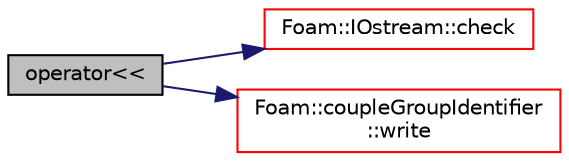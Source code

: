 digraph "operator&lt;&lt;"
{
  bgcolor="transparent";
  edge [fontname="Helvetica",fontsize="10",labelfontname="Helvetica",labelfontsize="10"];
  node [fontname="Helvetica",fontsize="10",shape=record];
  rankdir="LR";
  Node125620 [label="operator\<\<",height=0.2,width=0.4,color="black", fillcolor="grey75", style="filled", fontcolor="black"];
  Node125620 -> Node125621 [color="midnightblue",fontsize="10",style="solid",fontname="Helvetica"];
  Node125621 [label="Foam::IOstream::check",height=0.2,width=0.4,color="red",URL="$a27333.html#a367eb3425fc4e8270e2aa961df8ac8a5",tooltip="Check IOstream status for given operation. "];
  Node125620 -> Node125672 [color="midnightblue",fontsize="10",style="solid",fontname="Helvetica"];
  Node125672 [label="Foam::coupleGroupIdentifier\l::write",height=0.2,width=0.4,color="red",URL="$a28269.html#a293fdfec8bdfbd5c3913ab4c9f3454ff",tooltip="Write the data as a dictionary. "];
}
